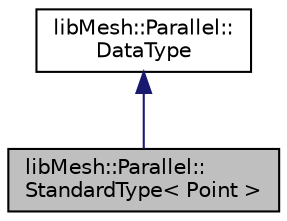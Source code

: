 digraph "libMesh::Parallel::StandardType&lt; Point &gt;"
{
  edge [fontname="Helvetica",fontsize="10",labelfontname="Helvetica",labelfontsize="10"];
  node [fontname="Helvetica",fontsize="10",shape=record];
  Node1 [label="libMesh::Parallel::\lStandardType\< Point \>",height=0.2,width=0.4,color="black", fillcolor="grey75", style="filled", fontcolor="black"];
  Node2 -> Node1 [dir="back",color="midnightblue",fontsize="10",style="solid",fontname="Helvetica"];
  Node2 [label="libMesh::Parallel::\lDataType",height=0.2,width=0.4,color="black", fillcolor="white", style="filled",URL="$classlibMesh_1_1Parallel_1_1DataType.html"];
}
